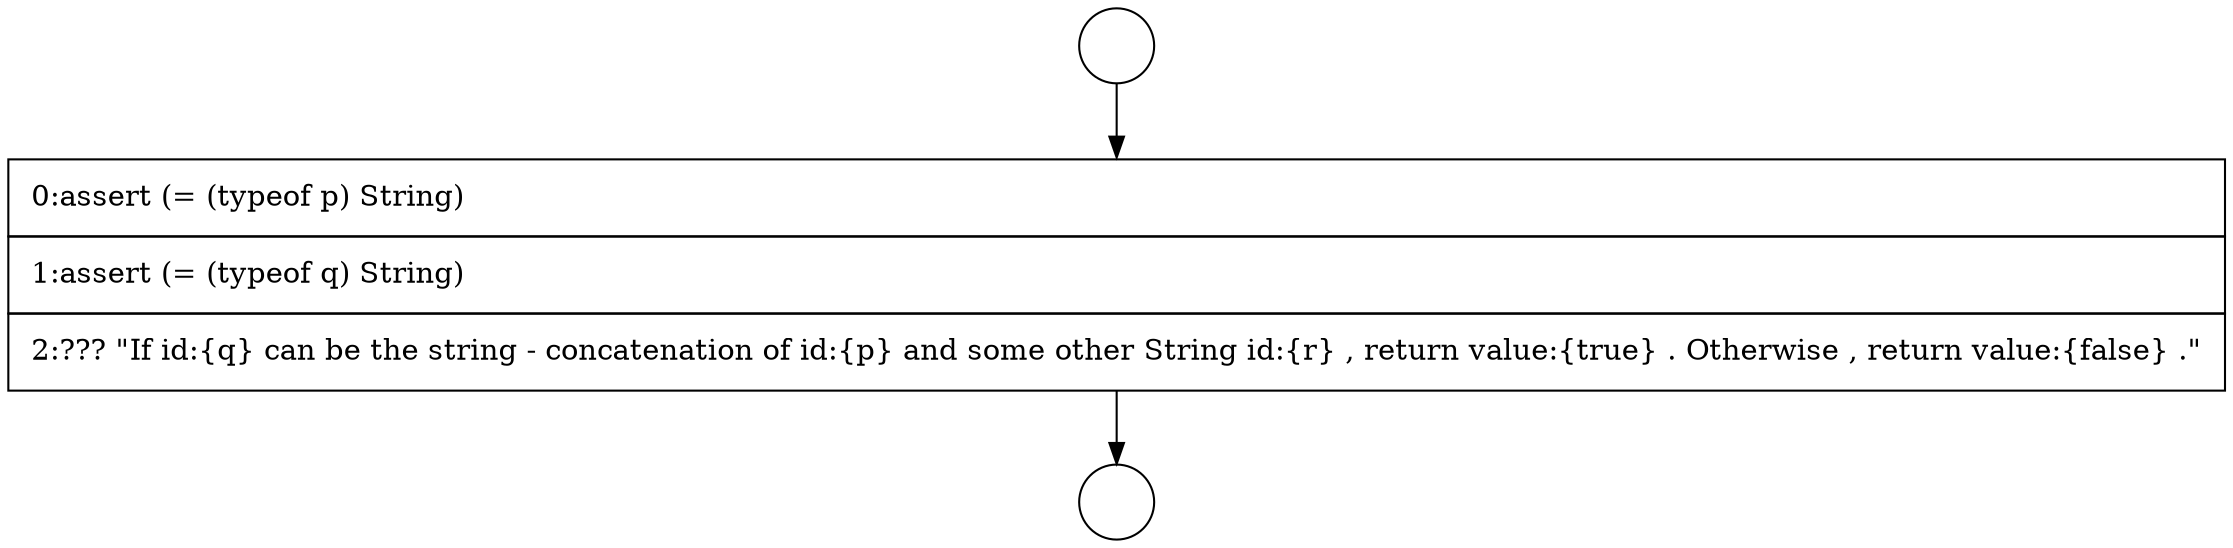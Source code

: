 digraph {
  node0 [shape=circle label=" " color="black" fillcolor="white" style=filled]
  node2 [shape=none, margin=0, label=<<font color="black">
    <table border="0" cellborder="1" cellspacing="0" cellpadding="10">
      <tr><td align="left">0:assert (= (typeof p) String)</td></tr>
      <tr><td align="left">1:assert (= (typeof q) String)</td></tr>
      <tr><td align="left">2:??? &quot;If id:{q} can be the string - concatenation of id:{p} and some other String id:{r} , return value:{true} . Otherwise , return value:{false} .&quot;</td></tr>
    </table>
  </font>> color="black" fillcolor="white" style=filled]
  node1 [shape=circle label=" " color="black" fillcolor="white" style=filled]
  node0 -> node2 [ color="black"]
  node2 -> node1 [ color="black"]
}
